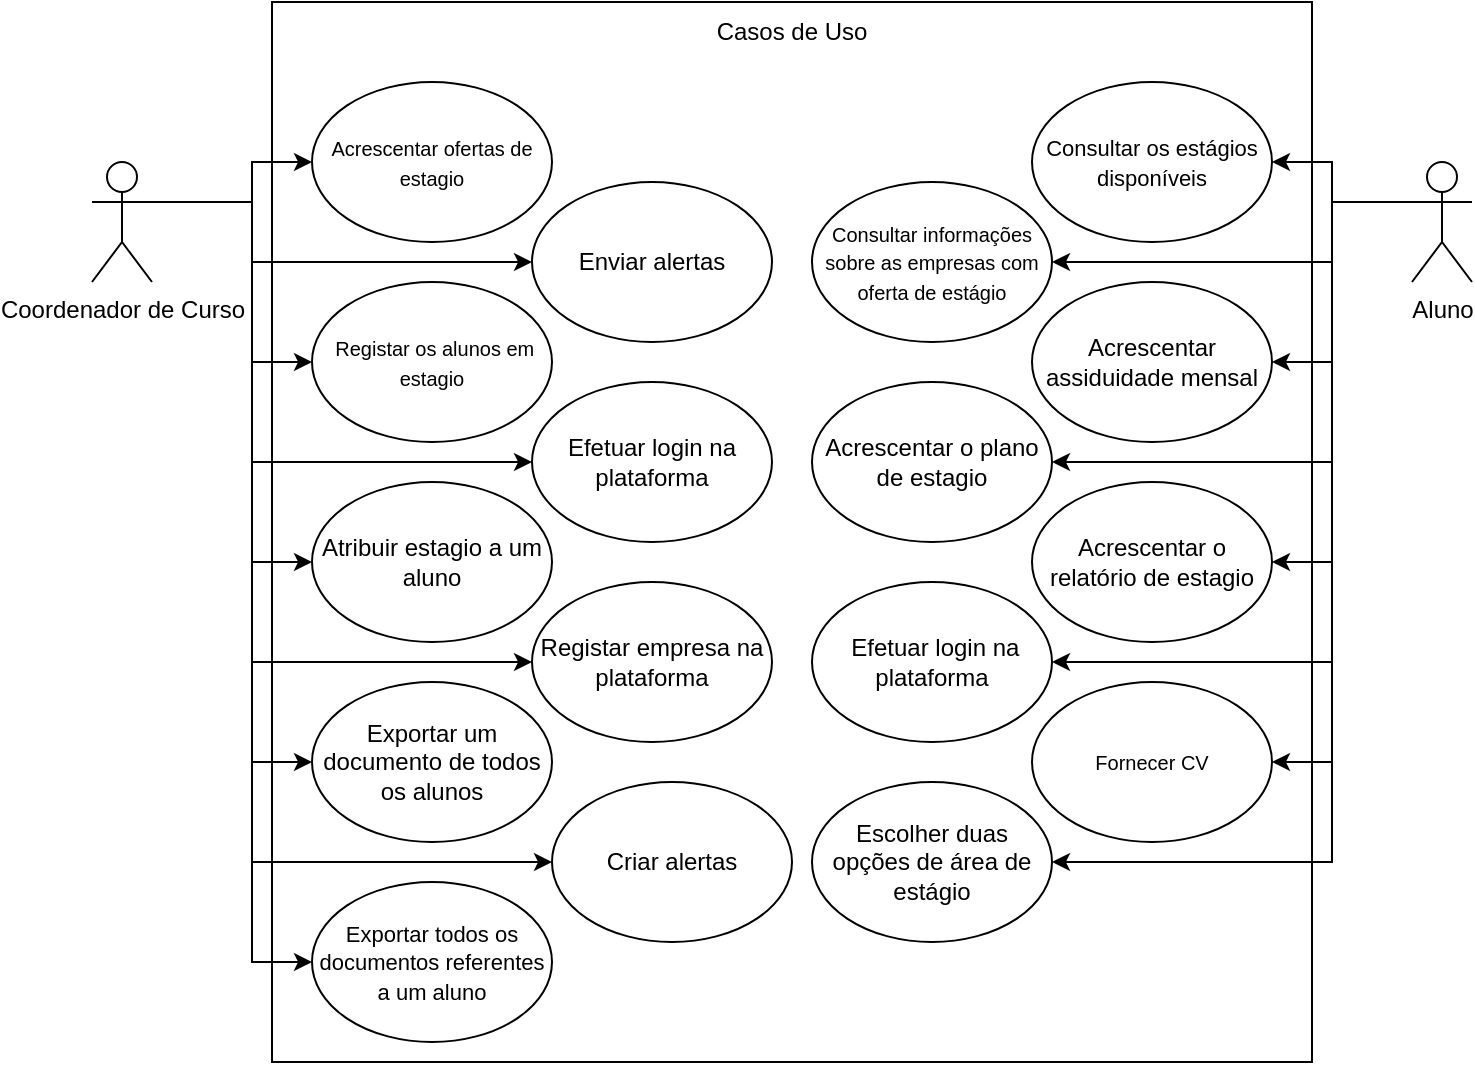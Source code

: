 <mxfile version="21.2.8" type="device">
  <diagram name="Página-1" id="GEee1OEaBXpxB0WYmWgN">
    <mxGraphModel dx="608" dy="704" grid="1" gridSize="10" guides="1" tooltips="1" connect="1" arrows="1" fold="1" page="1" pageScale="1" pageWidth="827" pageHeight="1169" math="0" shadow="0">
      <root>
        <mxCell id="0" />
        <mxCell id="1" parent="0" />
        <mxCell id="lKl97sVo7K0gIKeFhpwK-1" value="" style="rounded=0;whiteSpace=wrap;html=1;" vertex="1" parent="1">
          <mxGeometry x="170" y="20" width="520" height="530" as="geometry" />
        </mxCell>
        <mxCell id="lKl97sVo7K0gIKeFhpwK-10" style="edgeStyle=orthogonalEdgeStyle;rounded=0;orthogonalLoop=1;jettySize=auto;html=1;exitX=1;exitY=0.333;exitDx=0;exitDy=0;exitPerimeter=0;entryX=0;entryY=0.5;entryDx=0;entryDy=0;" edge="1" parent="1" source="lKl97sVo7K0gIKeFhpwK-2" target="lKl97sVo7K0gIKeFhpwK-7">
          <mxGeometry relative="1" as="geometry">
            <Array as="points">
              <mxPoint x="160" y="120" />
              <mxPoint x="160" y="200" />
            </Array>
          </mxGeometry>
        </mxCell>
        <mxCell id="lKl97sVo7K0gIKeFhpwK-11" style="edgeStyle=orthogonalEdgeStyle;rounded=0;orthogonalLoop=1;jettySize=auto;html=1;exitX=1;exitY=0.333;exitDx=0;exitDy=0;exitPerimeter=0;entryX=0;entryY=0.5;entryDx=0;entryDy=0;" edge="1" parent="1" source="lKl97sVo7K0gIKeFhpwK-2" target="lKl97sVo7K0gIKeFhpwK-9">
          <mxGeometry relative="1" as="geometry">
            <Array as="points">
              <mxPoint x="160" y="120" />
              <mxPoint x="160" y="300" />
            </Array>
          </mxGeometry>
        </mxCell>
        <mxCell id="lKl97sVo7K0gIKeFhpwK-12" style="edgeStyle=orthogonalEdgeStyle;rounded=0;orthogonalLoop=1;jettySize=auto;html=1;exitX=1;exitY=0.333;exitDx=0;exitDy=0;exitPerimeter=0;entryX=0;entryY=0.5;entryDx=0;entryDy=0;" edge="1" parent="1" source="lKl97sVo7K0gIKeFhpwK-2" target="lKl97sVo7K0gIKeFhpwK-4">
          <mxGeometry relative="1" as="geometry">
            <Array as="points">
              <mxPoint x="160" y="120" />
              <mxPoint x="160" y="100" />
            </Array>
          </mxGeometry>
        </mxCell>
        <mxCell id="lKl97sVo7K0gIKeFhpwK-14" style="edgeStyle=orthogonalEdgeStyle;rounded=0;orthogonalLoop=1;jettySize=auto;html=1;exitX=1;exitY=0.333;exitDx=0;exitDy=0;exitPerimeter=0;entryX=0;entryY=0.5;entryDx=0;entryDy=0;" edge="1" parent="1" source="lKl97sVo7K0gIKeFhpwK-2" target="lKl97sVo7K0gIKeFhpwK-13">
          <mxGeometry relative="1" as="geometry">
            <Array as="points">
              <mxPoint x="160" y="120" />
              <mxPoint x="160" y="400" />
            </Array>
          </mxGeometry>
        </mxCell>
        <mxCell id="lKl97sVo7K0gIKeFhpwK-16" style="edgeStyle=orthogonalEdgeStyle;rounded=0;orthogonalLoop=1;jettySize=auto;html=1;exitX=1;exitY=0.333;exitDx=0;exitDy=0;exitPerimeter=0;entryX=0;entryY=0.5;entryDx=0;entryDy=0;" edge="1" parent="1" source="lKl97sVo7K0gIKeFhpwK-2" target="lKl97sVo7K0gIKeFhpwK-15">
          <mxGeometry relative="1" as="geometry">
            <Array as="points">
              <mxPoint x="160" y="120" />
              <mxPoint x="160" y="500" />
            </Array>
          </mxGeometry>
        </mxCell>
        <mxCell id="lKl97sVo7K0gIKeFhpwK-18" style="edgeStyle=orthogonalEdgeStyle;rounded=0;orthogonalLoop=1;jettySize=auto;html=1;exitX=1;exitY=0.333;exitDx=0;exitDy=0;exitPerimeter=0;entryX=0;entryY=0.5;entryDx=0;entryDy=0;" edge="1" parent="1" source="lKl97sVo7K0gIKeFhpwK-2" target="lKl97sVo7K0gIKeFhpwK-17">
          <mxGeometry relative="1" as="geometry">
            <Array as="points">
              <mxPoint x="160" y="120" />
              <mxPoint x="160" y="450" />
            </Array>
          </mxGeometry>
        </mxCell>
        <mxCell id="lKl97sVo7K0gIKeFhpwK-20" style="edgeStyle=orthogonalEdgeStyle;rounded=0;orthogonalLoop=1;jettySize=auto;html=1;exitX=1;exitY=0.333;exitDx=0;exitDy=0;exitPerimeter=0;entryX=0;entryY=0.5;entryDx=0;entryDy=0;" edge="1" parent="1" source="lKl97sVo7K0gIKeFhpwK-2" target="lKl97sVo7K0gIKeFhpwK-19">
          <mxGeometry relative="1" as="geometry">
            <Array as="points">
              <mxPoint x="160" y="120" />
              <mxPoint x="160" y="150" />
            </Array>
          </mxGeometry>
        </mxCell>
        <mxCell id="lKl97sVo7K0gIKeFhpwK-23" style="edgeStyle=orthogonalEdgeStyle;rounded=0;orthogonalLoop=1;jettySize=auto;html=1;exitX=1;exitY=0.333;exitDx=0;exitDy=0;exitPerimeter=0;entryX=0;entryY=0.5;entryDx=0;entryDy=0;" edge="1" parent="1" source="lKl97sVo7K0gIKeFhpwK-2" target="lKl97sVo7K0gIKeFhpwK-22">
          <mxGeometry relative="1" as="geometry">
            <Array as="points">
              <mxPoint x="160" y="120" />
              <mxPoint x="160" y="350" />
            </Array>
          </mxGeometry>
        </mxCell>
        <mxCell id="lKl97sVo7K0gIKeFhpwK-24" style="edgeStyle=orthogonalEdgeStyle;rounded=0;orthogonalLoop=1;jettySize=auto;html=1;exitX=1;exitY=0.333;exitDx=0;exitDy=0;exitPerimeter=0;entryX=0;entryY=0.5;entryDx=0;entryDy=0;" edge="1" parent="1" source="lKl97sVo7K0gIKeFhpwK-2" target="lKl97sVo7K0gIKeFhpwK-21">
          <mxGeometry relative="1" as="geometry">
            <Array as="points">
              <mxPoint x="160" y="120" />
              <mxPoint x="160" y="250" />
            </Array>
          </mxGeometry>
        </mxCell>
        <mxCell id="lKl97sVo7K0gIKeFhpwK-2" value="Coordenador de Curso" style="shape=umlActor;verticalLabelPosition=bottom;verticalAlign=top;html=1;outlineConnect=0;" vertex="1" parent="1">
          <mxGeometry x="80" y="100" width="30" height="60" as="geometry" />
        </mxCell>
        <mxCell id="lKl97sVo7K0gIKeFhpwK-4" value="&lt;div style=&quot;&quot;&gt;&lt;span style=&quot;font-size: 10px; background-color: initial;&quot;&gt;Acrescentar ofertas de estagio&lt;/span&gt;&lt;/div&gt;" style="ellipse;whiteSpace=wrap;html=1;align=center;" vertex="1" parent="1">
          <mxGeometry x="190" y="60" width="120" height="80" as="geometry" />
        </mxCell>
        <mxCell id="lKl97sVo7K0gIKeFhpwK-7" value="&lt;div style=&quot;&quot;&gt;&lt;font style=&quot;font-size: 10px;&quot;&gt;&amp;nbsp;Registar os alunos em estagio&lt;/font&gt;&lt;br&gt;&lt;/div&gt;" style="ellipse;whiteSpace=wrap;html=1;align=center;" vertex="1" parent="1">
          <mxGeometry x="190" y="160" width="120" height="80" as="geometry" />
        </mxCell>
        <mxCell id="lKl97sVo7K0gIKeFhpwK-9" value="Atribuir estagio a um aluno" style="ellipse;whiteSpace=wrap;html=1;" vertex="1" parent="1">
          <mxGeometry x="190" y="260" width="120" height="80" as="geometry" />
        </mxCell>
        <mxCell id="lKl97sVo7K0gIKeFhpwK-13" value="Exportar um documento de todos os alunos" style="ellipse;whiteSpace=wrap;html=1;" vertex="1" parent="1">
          <mxGeometry x="190" y="360" width="120" height="80" as="geometry" />
        </mxCell>
        <mxCell id="lKl97sVo7K0gIKeFhpwK-15" value="&lt;font style=&quot;font-size: 11px;&quot;&gt;Exportar todos os documentos referentes a um aluno&lt;/font&gt;" style="ellipse;whiteSpace=wrap;html=1;" vertex="1" parent="1">
          <mxGeometry x="190" y="460" width="120" height="80" as="geometry" />
        </mxCell>
        <mxCell id="lKl97sVo7K0gIKeFhpwK-17" value="Criar alertas" style="ellipse;whiteSpace=wrap;html=1;" vertex="1" parent="1">
          <mxGeometry x="310" y="410" width="120" height="80" as="geometry" />
        </mxCell>
        <mxCell id="lKl97sVo7K0gIKeFhpwK-19" value="Enviar alertas" style="ellipse;whiteSpace=wrap;html=1;" vertex="1" parent="1">
          <mxGeometry x="300" y="110" width="120" height="80" as="geometry" />
        </mxCell>
        <mxCell id="lKl97sVo7K0gIKeFhpwK-21" value="Efetuar login na plataforma" style="ellipse;whiteSpace=wrap;html=1;" vertex="1" parent="1">
          <mxGeometry x="300" y="210" width="120" height="80" as="geometry" />
        </mxCell>
        <mxCell id="lKl97sVo7K0gIKeFhpwK-22" value="Registar empresa na plataforma" style="ellipse;whiteSpace=wrap;html=1;" vertex="1" parent="1">
          <mxGeometry x="300" y="310" width="120" height="80" as="geometry" />
        </mxCell>
        <mxCell id="lKl97sVo7K0gIKeFhpwK-29" style="edgeStyle=orthogonalEdgeStyle;rounded=0;orthogonalLoop=1;jettySize=auto;html=1;exitX=0;exitY=0.333;exitDx=0;exitDy=0;exitPerimeter=0;entryX=1;entryY=0.5;entryDx=0;entryDy=0;" edge="1" parent="1" source="lKl97sVo7K0gIKeFhpwK-25" target="lKl97sVo7K0gIKeFhpwK-28">
          <mxGeometry relative="1" as="geometry">
            <Array as="points">
              <mxPoint x="700" y="120" />
              <mxPoint x="700" y="100" />
            </Array>
          </mxGeometry>
        </mxCell>
        <mxCell id="lKl97sVo7K0gIKeFhpwK-37" style="edgeStyle=orthogonalEdgeStyle;rounded=0;orthogonalLoop=1;jettySize=auto;html=1;exitX=0;exitY=0.333;exitDx=0;exitDy=0;exitPerimeter=0;entryX=1;entryY=0.5;entryDx=0;entryDy=0;" edge="1" parent="1" source="lKl97sVo7K0gIKeFhpwK-25" target="lKl97sVo7K0gIKeFhpwK-30">
          <mxGeometry relative="1" as="geometry">
            <Array as="points">
              <mxPoint x="700" y="120" />
              <mxPoint x="700" y="150" />
            </Array>
          </mxGeometry>
        </mxCell>
        <mxCell id="lKl97sVo7K0gIKeFhpwK-38" style="edgeStyle=orthogonalEdgeStyle;rounded=0;orthogonalLoop=1;jettySize=auto;html=1;exitX=0;exitY=0.333;exitDx=0;exitDy=0;exitPerimeter=0;entryX=1;entryY=0.5;entryDx=0;entryDy=0;" edge="1" parent="1" source="lKl97sVo7K0gIKeFhpwK-25" target="lKl97sVo7K0gIKeFhpwK-31">
          <mxGeometry relative="1" as="geometry">
            <Array as="points">
              <mxPoint x="700" y="120" />
              <mxPoint x="700" y="200" />
            </Array>
          </mxGeometry>
        </mxCell>
        <mxCell id="lKl97sVo7K0gIKeFhpwK-39" style="edgeStyle=orthogonalEdgeStyle;rounded=0;orthogonalLoop=1;jettySize=auto;html=1;exitX=0;exitY=0.333;exitDx=0;exitDy=0;exitPerimeter=0;entryX=1;entryY=0.5;entryDx=0;entryDy=0;" edge="1" parent="1" source="lKl97sVo7K0gIKeFhpwK-25" target="lKl97sVo7K0gIKeFhpwK-32">
          <mxGeometry relative="1" as="geometry">
            <Array as="points">
              <mxPoint x="700" y="120" />
              <mxPoint x="700" y="250" />
            </Array>
          </mxGeometry>
        </mxCell>
        <mxCell id="lKl97sVo7K0gIKeFhpwK-40" style="edgeStyle=orthogonalEdgeStyle;rounded=0;orthogonalLoop=1;jettySize=auto;html=1;exitX=0;exitY=0.333;exitDx=0;exitDy=0;exitPerimeter=0;entryX=1;entryY=0.5;entryDx=0;entryDy=0;" edge="1" parent="1" source="lKl97sVo7K0gIKeFhpwK-25" target="lKl97sVo7K0gIKeFhpwK-33">
          <mxGeometry relative="1" as="geometry">
            <Array as="points">
              <mxPoint x="700" y="120" />
              <mxPoint x="700" y="300" />
            </Array>
          </mxGeometry>
        </mxCell>
        <mxCell id="lKl97sVo7K0gIKeFhpwK-41" style="edgeStyle=orthogonalEdgeStyle;rounded=0;orthogonalLoop=1;jettySize=auto;html=1;exitX=0;exitY=0.333;exitDx=0;exitDy=0;exitPerimeter=0;entryX=1;entryY=0.5;entryDx=0;entryDy=0;" edge="1" parent="1" source="lKl97sVo7K0gIKeFhpwK-25" target="lKl97sVo7K0gIKeFhpwK-34">
          <mxGeometry relative="1" as="geometry">
            <Array as="points">
              <mxPoint x="700" y="120" />
              <mxPoint x="700" y="350" />
            </Array>
          </mxGeometry>
        </mxCell>
        <mxCell id="lKl97sVo7K0gIKeFhpwK-42" style="edgeStyle=orthogonalEdgeStyle;rounded=0;orthogonalLoop=1;jettySize=auto;html=1;exitX=0;exitY=0.333;exitDx=0;exitDy=0;exitPerimeter=0;entryX=1;entryY=0.5;entryDx=0;entryDy=0;" edge="1" parent="1" source="lKl97sVo7K0gIKeFhpwK-25" target="lKl97sVo7K0gIKeFhpwK-35">
          <mxGeometry relative="1" as="geometry">
            <Array as="points">
              <mxPoint x="700" y="120" />
              <mxPoint x="700" y="400" />
            </Array>
          </mxGeometry>
        </mxCell>
        <mxCell id="lKl97sVo7K0gIKeFhpwK-43" style="edgeStyle=orthogonalEdgeStyle;rounded=0;orthogonalLoop=1;jettySize=auto;html=1;exitX=0;exitY=0.333;exitDx=0;exitDy=0;exitPerimeter=0;entryX=1;entryY=0.5;entryDx=0;entryDy=0;" edge="1" parent="1" source="lKl97sVo7K0gIKeFhpwK-25" target="lKl97sVo7K0gIKeFhpwK-36">
          <mxGeometry relative="1" as="geometry">
            <Array as="points">
              <mxPoint x="700" y="120" />
              <mxPoint x="700" y="450" />
            </Array>
          </mxGeometry>
        </mxCell>
        <mxCell id="lKl97sVo7K0gIKeFhpwK-25" value="Aluno" style="shape=umlActor;verticalLabelPosition=bottom;verticalAlign=top;html=1;outlineConnect=0;" vertex="1" parent="1">
          <mxGeometry x="740" y="100" width="30" height="60" as="geometry" />
        </mxCell>
        <mxCell id="lKl97sVo7K0gIKeFhpwK-28" value="&lt;font style=&quot;font-size: 11px;&quot;&gt;Consultar os estágios disponíveis&lt;/font&gt;" style="ellipse;whiteSpace=wrap;html=1;" vertex="1" parent="1">
          <mxGeometry x="550" y="60" width="120" height="80" as="geometry" />
        </mxCell>
        <mxCell id="lKl97sVo7K0gIKeFhpwK-30" value="&lt;font style=&quot;font-size: 10px;&quot;&gt;Consultar informações sobre as empresas com oferta de estágio&lt;/font&gt;" style="ellipse;whiteSpace=wrap;html=1;" vertex="1" parent="1">
          <mxGeometry x="440" y="110" width="120" height="80" as="geometry" />
        </mxCell>
        <mxCell id="lKl97sVo7K0gIKeFhpwK-31" value="Acrescentar assiduidade mensal" style="ellipse;whiteSpace=wrap;html=1;" vertex="1" parent="1">
          <mxGeometry x="550" y="160" width="120" height="80" as="geometry" />
        </mxCell>
        <mxCell id="lKl97sVo7K0gIKeFhpwK-32" value="Acrescentar o plano de estagio" style="ellipse;whiteSpace=wrap;html=1;" vertex="1" parent="1">
          <mxGeometry x="440" y="210" width="120" height="80" as="geometry" />
        </mxCell>
        <mxCell id="lKl97sVo7K0gIKeFhpwK-33" value="Acrescentar o relatório de estagio" style="ellipse;whiteSpace=wrap;html=1;" vertex="1" parent="1">
          <mxGeometry x="550" y="260" width="120" height="80" as="geometry" />
        </mxCell>
        <mxCell id="lKl97sVo7K0gIKeFhpwK-34" value="&amp;nbsp;Efetuar login na plataforma" style="ellipse;whiteSpace=wrap;html=1;" vertex="1" parent="1">
          <mxGeometry x="440" y="310" width="120" height="80" as="geometry" />
        </mxCell>
        <mxCell id="lKl97sVo7K0gIKeFhpwK-35" value="&lt;font style=&quot;font-size: 10px;&quot;&gt;Fornecer CV&lt;/font&gt;" style="ellipse;whiteSpace=wrap;html=1;" vertex="1" parent="1">
          <mxGeometry x="550" y="360" width="120" height="80" as="geometry" />
        </mxCell>
        <mxCell id="lKl97sVo7K0gIKeFhpwK-36" value="Escolher duas opções de área de estágio" style="ellipse;whiteSpace=wrap;html=1;" vertex="1" parent="1">
          <mxGeometry x="440" y="410" width="120" height="80" as="geometry" />
        </mxCell>
        <mxCell id="lKl97sVo7K0gIKeFhpwK-44" value="Casos de Uso" style="text;html=1;strokeColor=none;fillColor=none;align=center;verticalAlign=middle;whiteSpace=wrap;rounded=0;" vertex="1" parent="1">
          <mxGeometry x="385" y="20" width="90" height="30" as="geometry" />
        </mxCell>
      </root>
    </mxGraphModel>
  </diagram>
</mxfile>

